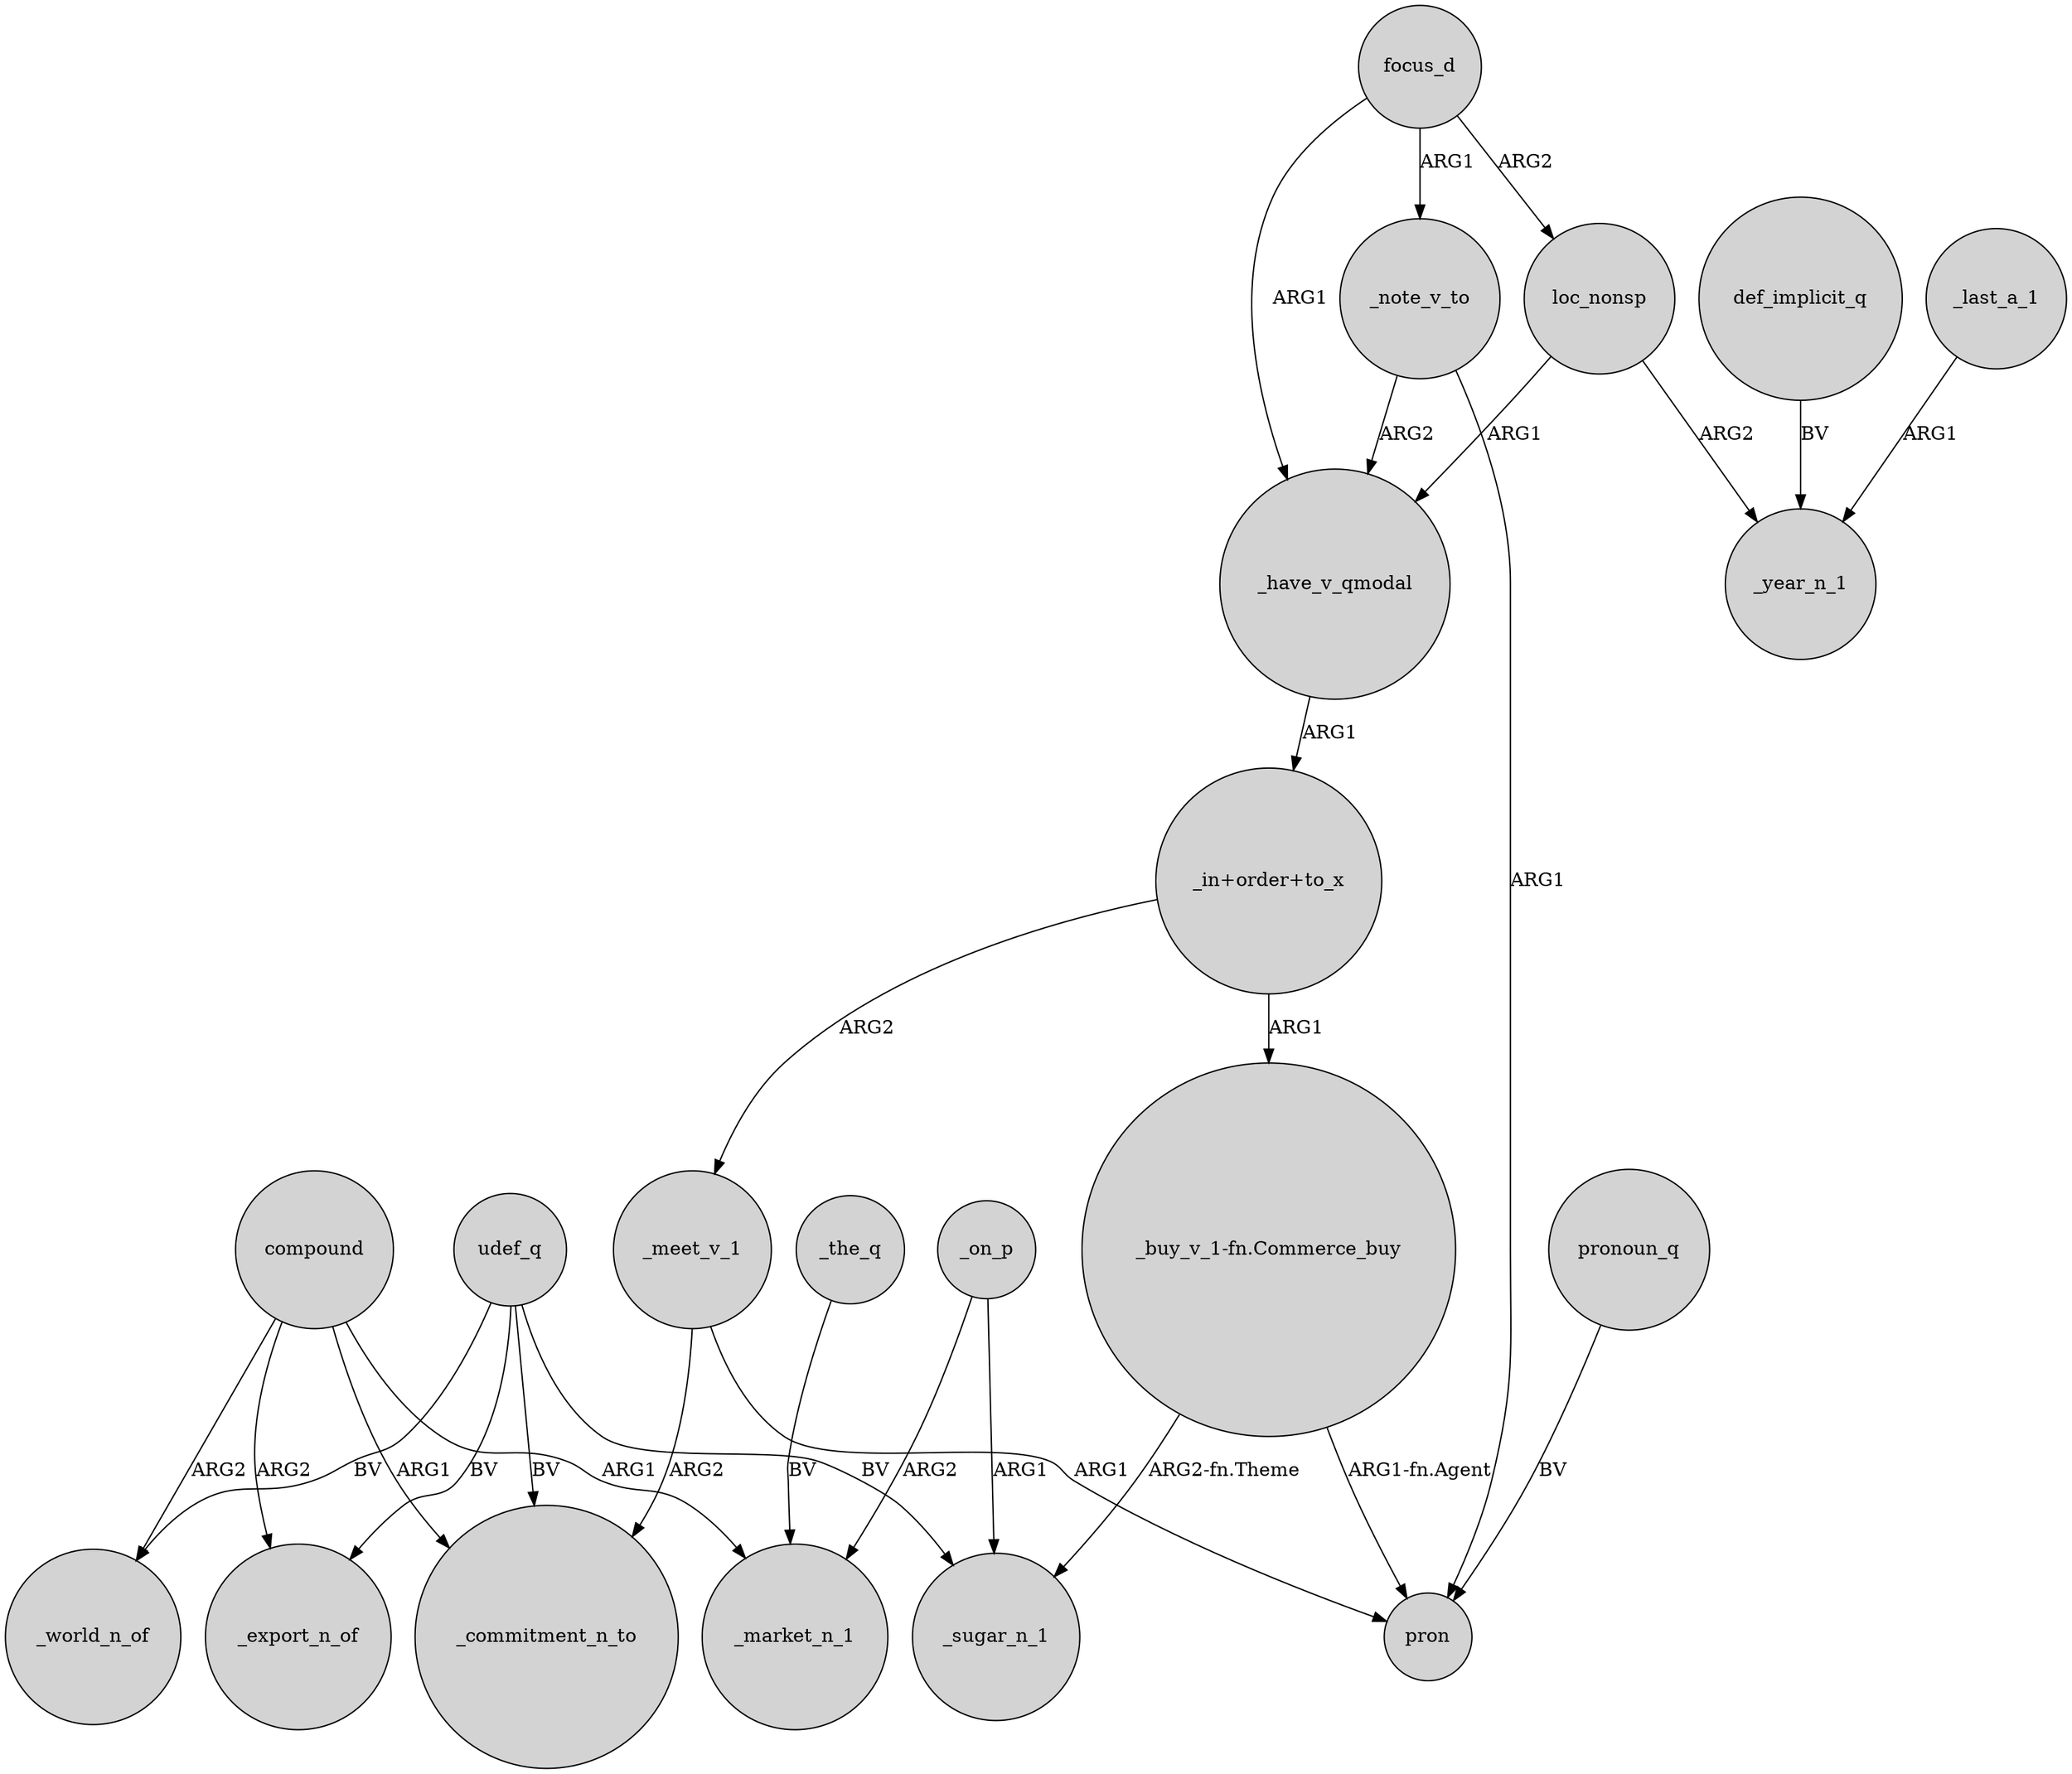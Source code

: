 digraph {
	node [shape=circle style=filled]
	compound -> _export_n_of [label=ARG2]
	focus_d -> loc_nonsp [label=ARG2]
	"_in+order+to_x" -> _meet_v_1 [label=ARG2]
	def_implicit_q -> _year_n_1 [label=BV]
	udef_q -> _commitment_n_to [label=BV]
	compound -> _world_n_of [label=ARG2]
	"_buy_v_1-fn.Commerce_buy" -> pron [label="ARG1-fn.Agent"]
	loc_nonsp -> _have_v_qmodal [label=ARG1]
	focus_d -> _note_v_to [label=ARG1]
	_note_v_to -> pron [label=ARG1]
	_on_p -> _market_n_1 [label=ARG2]
	_meet_v_1 -> _commitment_n_to [label=ARG2]
	udef_q -> _world_n_of [label=BV]
	"_in+order+to_x" -> "_buy_v_1-fn.Commerce_buy" [label=ARG1]
	udef_q -> _sugar_n_1 [label=BV]
	"_buy_v_1-fn.Commerce_buy" -> _sugar_n_1 [label="ARG2-fn.Theme"]
	pronoun_q -> pron [label=BV]
	focus_d -> _have_v_qmodal [label=ARG1]
	_note_v_to -> _have_v_qmodal [label=ARG2]
	_on_p -> _sugar_n_1 [label=ARG1]
	loc_nonsp -> _year_n_1 [label=ARG2]
	_last_a_1 -> _year_n_1 [label=ARG1]
	udef_q -> _export_n_of [label=BV]
	_meet_v_1 -> pron [label=ARG1]
	compound -> _market_n_1 [label=ARG1]
	_the_q -> _market_n_1 [label=BV]
	_have_v_qmodal -> "_in+order+to_x" [label=ARG1]
	compound -> _commitment_n_to [label=ARG1]
}
